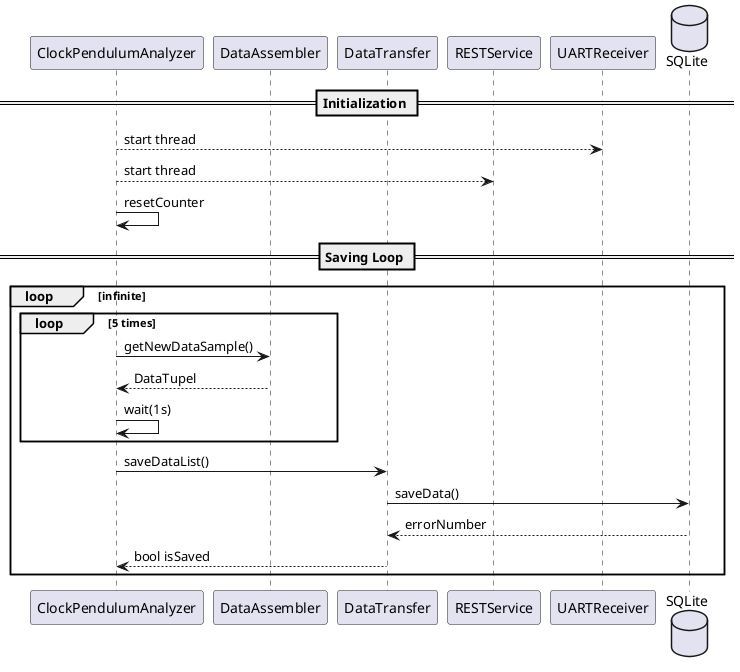@startuml

participant ClockPendulumAnalyzer as cpa
participant DataAssembler as da
participant DataTransfer as dt
participant RESTService as rest
participant UARTReceiver as uart
database SQLite as sql

''save data
== Initialization ==
cpa --> uart : start thread
cpa --> rest : start thread
cpa -> cpa : resetCounter

== Saving Loop ==
loop infinite
    loop 5 times
        cpa -> da : getNewDataSample()
        cpa <-- da : DataTupel
        cpa -> cpa : wait(1s)
    end

    cpa -> dt : saveDataList()
    dt -> sql : saveData()
    dt <-- sql : errorNumber
    cpa <-- dt : bool isSaved
end

@enduml
